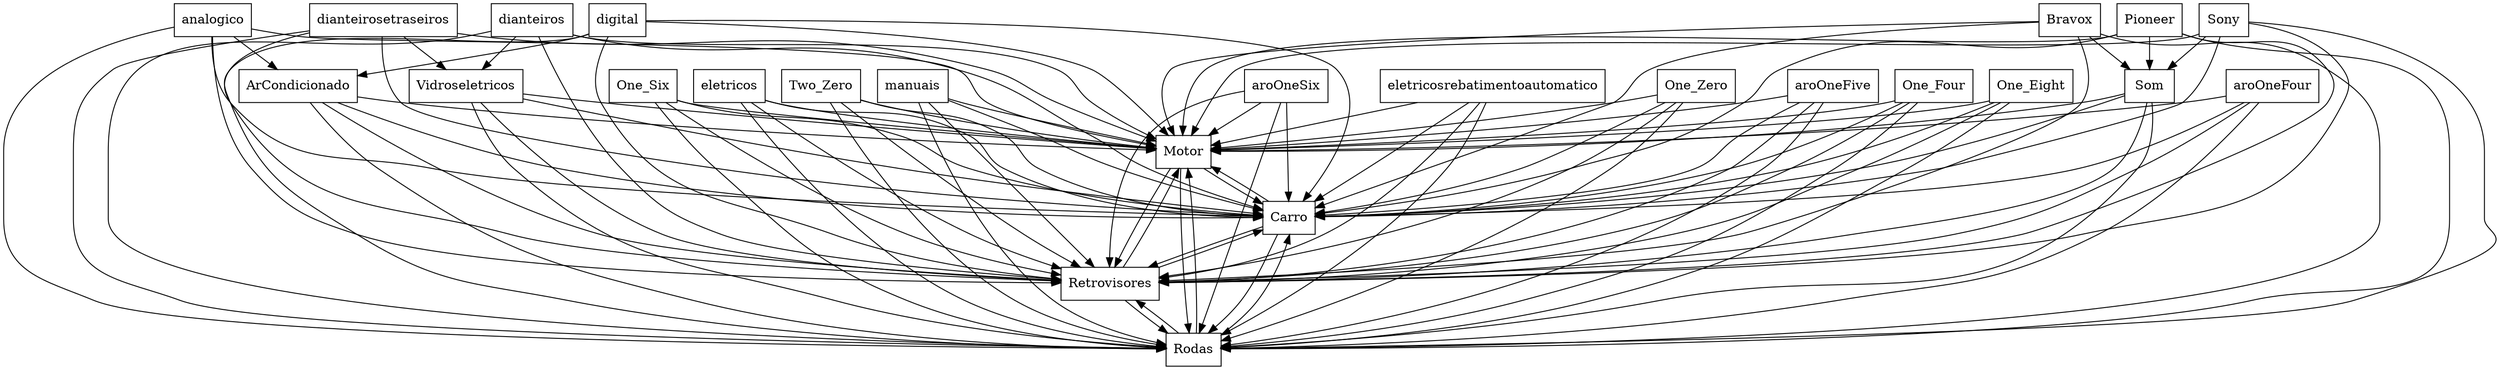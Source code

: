 digraph{
graph [rankdir=TB];
node [shape=box];
edge [arrowhead=normal];
0[label="Two_Zero",]
1[label="manuais",]
2[label="ArCondicionado",]
3[label="dianteirosetraseiros",]
4[label="One_Six",]
5[label="eletricos",]
6[label="Bravox",]
7[label="aroOneFour",]
8[label="aroOneSix",]
9[label="Motor",]
10[label="Carro",]
11[label="Pioneer",]
12[label="eletricosrebatimentoautomatico",]
13[label="digital",]
14[label="Rodas",]
15[label="Retrovisores",]
16[label="One_Zero",]
17[label="Sony",]
18[label="Vidroseletricos",]
19[label="Som",]
20[label="aroOneFive",]
21[label="analogico",]
22[label="dianteiros",]
23[label="One_Four",]
24[label="One_Eight",]
0->9[label="",]
0->10[label="",]
0->14[label="",]
0->15[label="",]
1->9[label="",]
1->10[label="",]
1->14[label="",]
1->15[label="",]
2->9[label="",]
2->10[label="",]
2->14[label="",]
2->15[label="",]
3->9[label="",]
3->10[label="",]
3->14[label="",]
3->15[label="",]
3->18[label="",]
4->9[label="",]
4->10[label="",]
4->14[label="",]
4->15[label="",]
5->9[label="",]
5->10[label="",]
5->14[label="",]
5->15[label="",]
6->9[label="",]
6->10[label="",]
6->14[label="",]
6->15[label="",]
6->19[label="",]
7->9[label="",]
7->10[label="",]
7->14[label="",]
7->15[label="",]
8->9[label="",]
8->10[label="",]
8->14[label="",]
8->15[label="",]
9->10[label="",]
9->14[label="",]
9->15[label="",]
10->9[label="",]
10->14[label="",]
10->15[label="",]
11->9[label="",]
11->10[label="",]
11->14[label="",]
11->15[label="",]
11->19[label="",]
12->9[label="",]
12->10[label="",]
12->14[label="",]
12->15[label="",]
13->2[label="",]
13->9[label="",]
13->10[label="",]
13->14[label="",]
13->15[label="",]
14->9[label="",]
14->10[label="",]
14->15[label="",]
15->9[label="",]
15->10[label="",]
15->14[label="",]
16->9[label="",]
16->10[label="",]
16->14[label="",]
16->15[label="",]
17->9[label="",]
17->10[label="",]
17->14[label="",]
17->15[label="",]
17->19[label="",]
18->9[label="",]
18->10[label="",]
18->14[label="",]
18->15[label="",]
19->9[label="",]
19->10[label="",]
19->14[label="",]
19->15[label="",]
20->9[label="",]
20->10[label="",]
20->14[label="",]
20->15[label="",]
21->2[label="",]
21->9[label="",]
21->10[label="",]
21->14[label="",]
21->15[label="",]
22->9[label="",]
22->10[label="",]
22->14[label="",]
22->15[label="",]
22->18[label="",]
23->9[label="",]
23->10[label="",]
23->14[label="",]
23->15[label="",]
24->9[label="",]
24->10[label="",]
24->14[label="",]
24->15[label="",]
}
